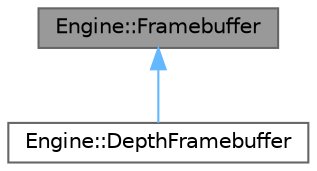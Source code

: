 digraph "Engine::Framebuffer"
{
 // LATEX_PDF_SIZE
  bgcolor="transparent";
  edge [fontname=Helvetica,fontsize=10,labelfontname=Helvetica,labelfontsize=10];
  node [fontname=Helvetica,fontsize=10,shape=box,height=0.2,width=0.4];
  Node1 [label="Engine::Framebuffer",height=0.2,width=0.4,color="gray40", fillcolor="grey60", style="filled", fontcolor="black",tooltip=" "];
  Node1 -> Node2 [dir="back",color="steelblue1",style="solid"];
  Node2 [label="Engine::DepthFramebuffer",height=0.2,width=0.4,color="gray40", fillcolor="white", style="filled",URL="$class_engine_1_1_depth_framebuffer.html",tooltip=" "];
}
